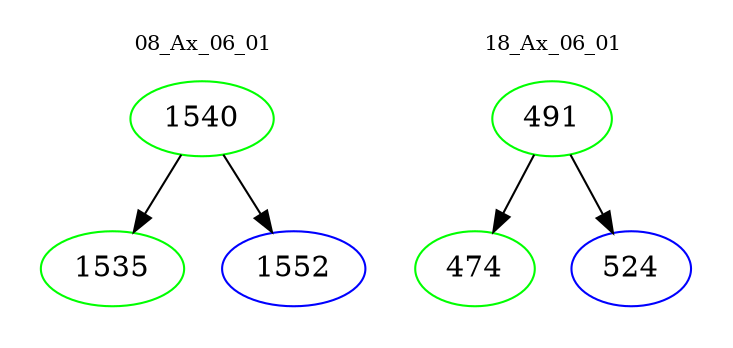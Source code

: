 digraph{
subgraph cluster_0 {
color = white
label = "08_Ax_06_01";
fontsize=10;
T0_1540 [label="1540", color="green"]
T0_1540 -> T0_1535 [color="black"]
T0_1535 [label="1535", color="green"]
T0_1540 -> T0_1552 [color="black"]
T0_1552 [label="1552", color="blue"]
}
subgraph cluster_1 {
color = white
label = "18_Ax_06_01";
fontsize=10;
T1_491 [label="491", color="green"]
T1_491 -> T1_474 [color="black"]
T1_474 [label="474", color="green"]
T1_491 -> T1_524 [color="black"]
T1_524 [label="524", color="blue"]
}
}
